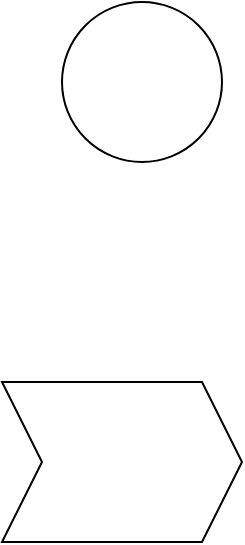 <mxfile version="14.6.6" type="github"><diagram id="pmH-1T5AkiLTQolVOk4h" name="Page-1"><mxGraphModel dx="573" dy="794" grid="1" gridSize="10" guides="1" tooltips="1" connect="1" arrows="1" fold="1" page="1" pageScale="1" pageWidth="827" pageHeight="1169" math="0" shadow="0"><root><mxCell id="0"/><mxCell id="1" parent="0"/><mxCell id="WUaqeqm2mLdD3TNdVTwf-1" value="" style="ellipse;whiteSpace=wrap;html=1;aspect=fixed;" vertex="1" parent="1"><mxGeometry x="200" y="250" width="80" height="80" as="geometry"/></mxCell><mxCell id="WUaqeqm2mLdD3TNdVTwf-2" value="" style="shape=step;perimeter=stepPerimeter;whiteSpace=wrap;html=1;fixedSize=1;" vertex="1" parent="1"><mxGeometry x="170" y="440" width="120" height="80" as="geometry"/></mxCell></root></mxGraphModel></diagram></mxfile>